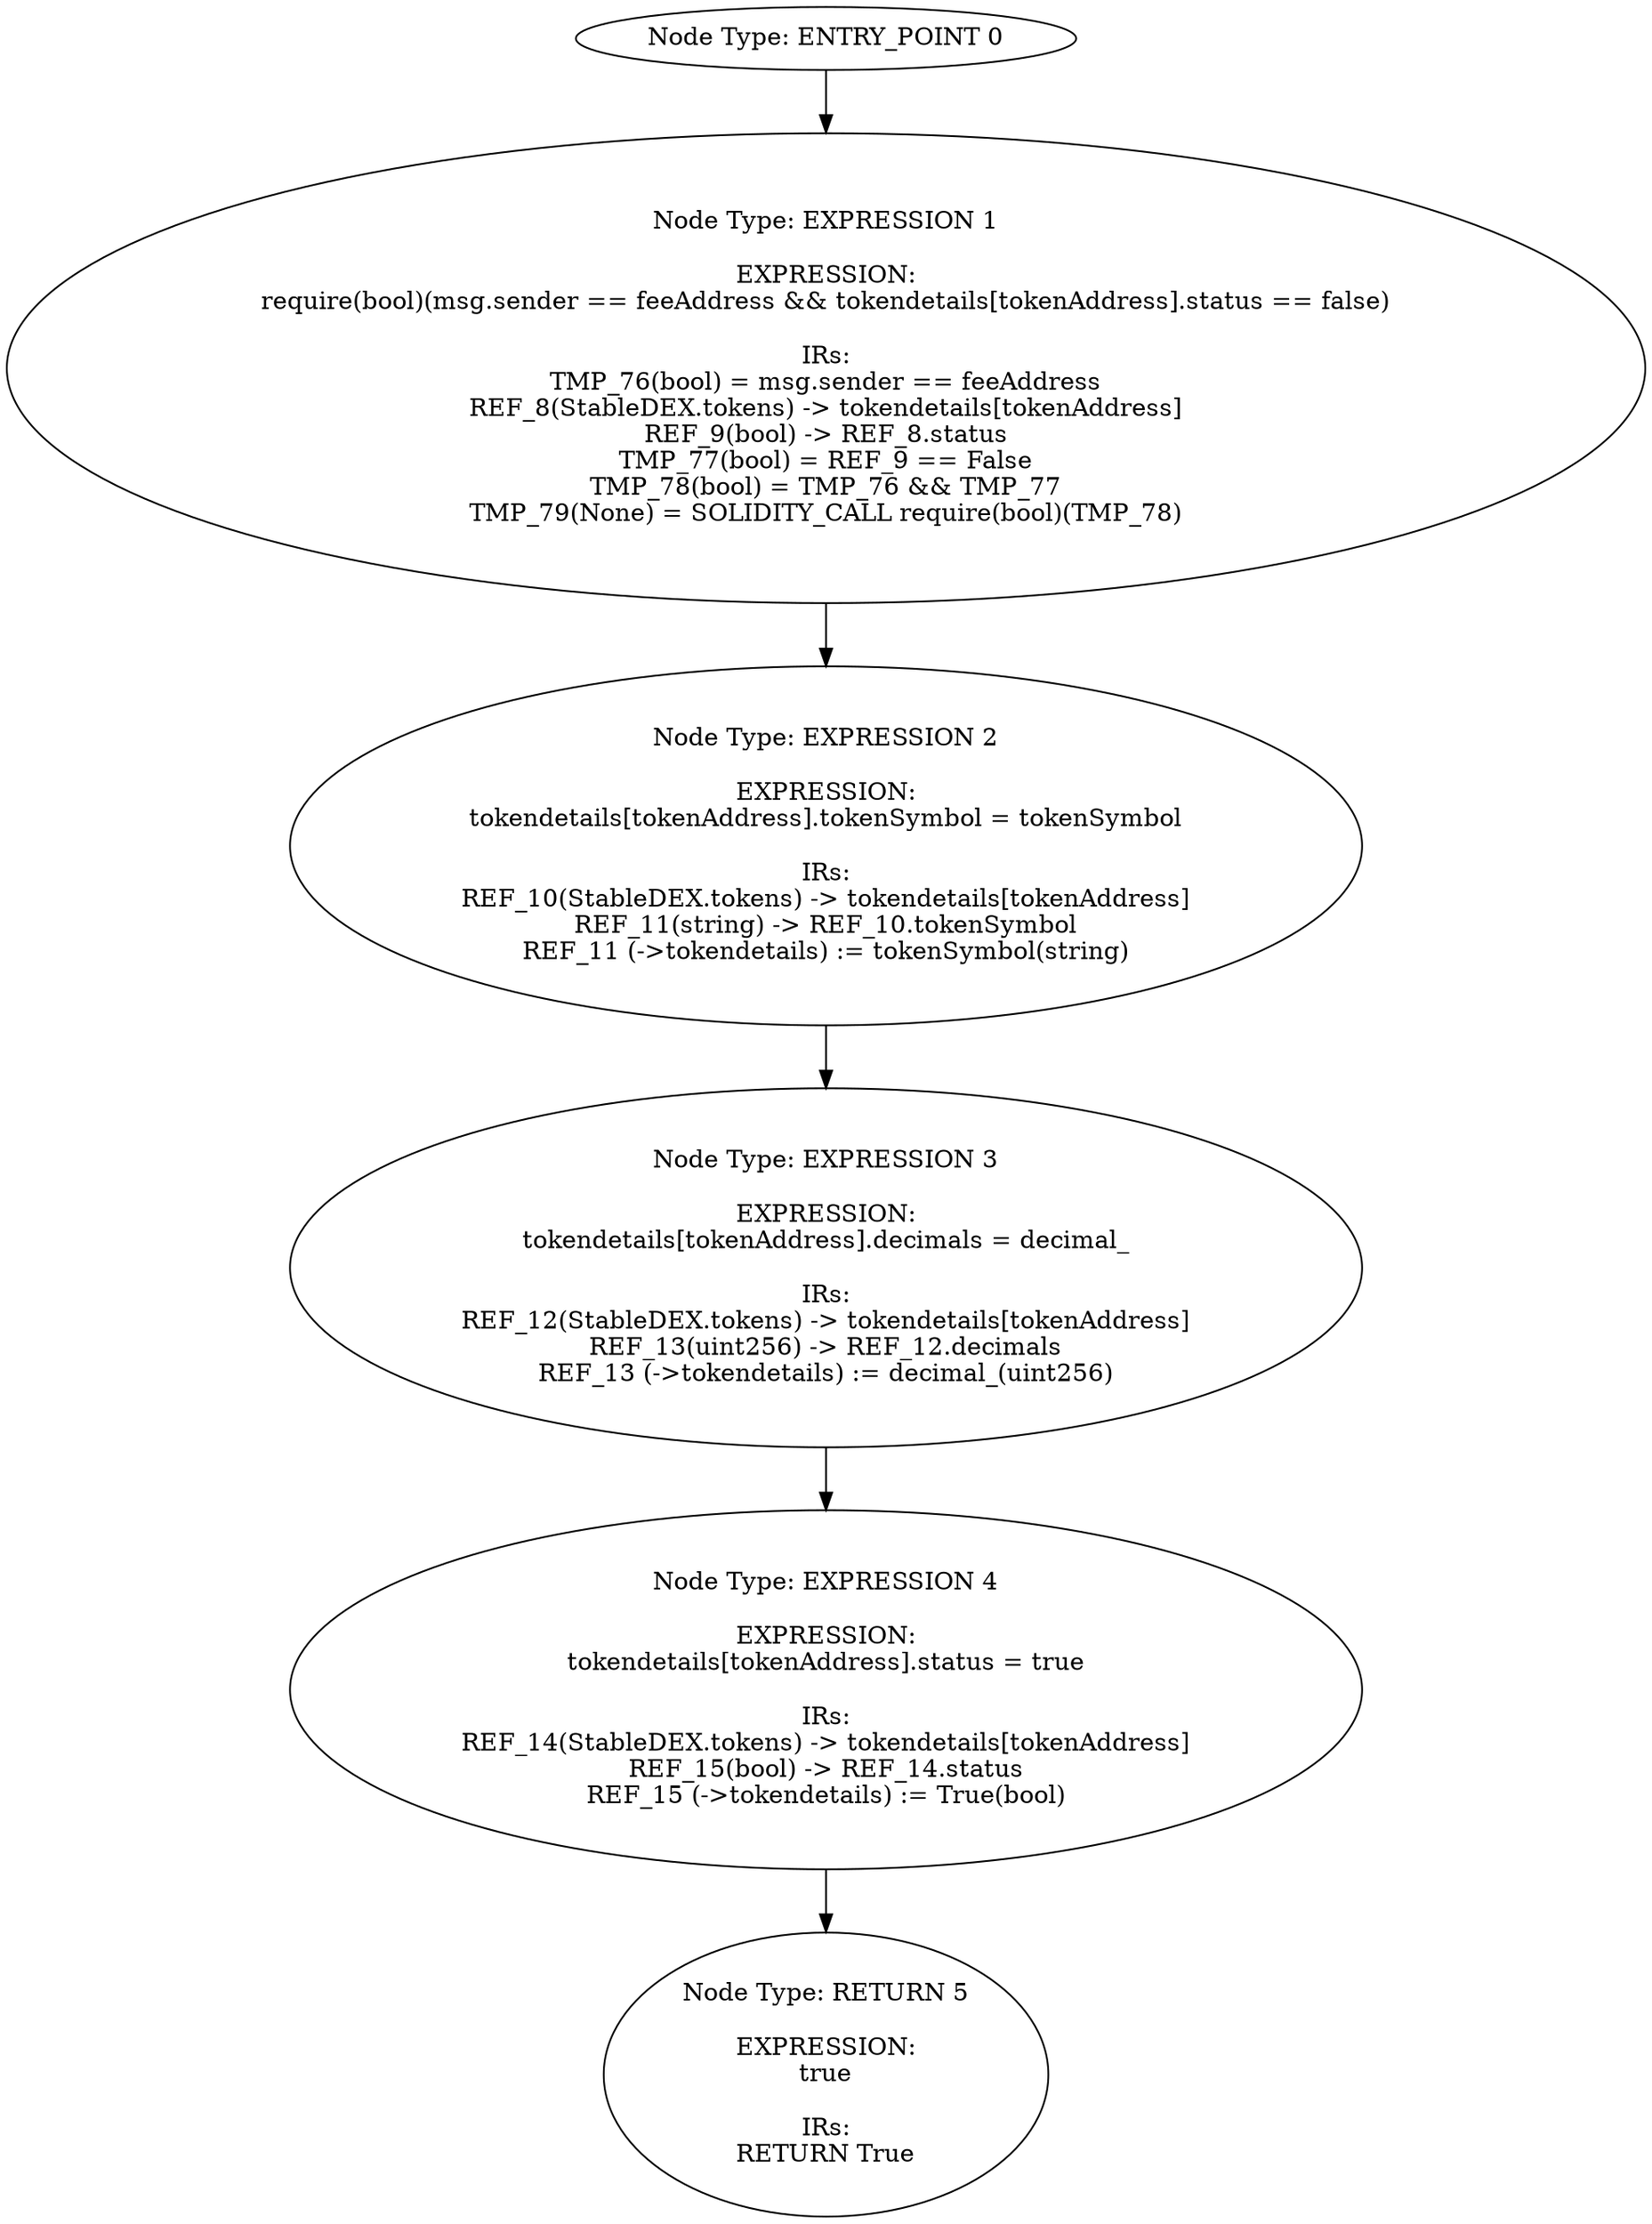 digraph{
0[label="Node Type: ENTRY_POINT 0
"];
0->1;
1[label="Node Type: EXPRESSION 1

EXPRESSION:
require(bool)(msg.sender == feeAddress && tokendetails[tokenAddress].status == false)

IRs:
TMP_76(bool) = msg.sender == feeAddress
REF_8(StableDEX.tokens) -> tokendetails[tokenAddress]
REF_9(bool) -> REF_8.status
TMP_77(bool) = REF_9 == False
TMP_78(bool) = TMP_76 && TMP_77
TMP_79(None) = SOLIDITY_CALL require(bool)(TMP_78)"];
1->2;
2[label="Node Type: EXPRESSION 2

EXPRESSION:
tokendetails[tokenAddress].tokenSymbol = tokenSymbol

IRs:
REF_10(StableDEX.tokens) -> tokendetails[tokenAddress]
REF_11(string) -> REF_10.tokenSymbol
REF_11 (->tokendetails) := tokenSymbol(string)"];
2->3;
3[label="Node Type: EXPRESSION 3

EXPRESSION:
tokendetails[tokenAddress].decimals = decimal_

IRs:
REF_12(StableDEX.tokens) -> tokendetails[tokenAddress]
REF_13(uint256) -> REF_12.decimals
REF_13 (->tokendetails) := decimal_(uint256)"];
3->4;
4[label="Node Type: EXPRESSION 4

EXPRESSION:
tokendetails[tokenAddress].status = true

IRs:
REF_14(StableDEX.tokens) -> tokendetails[tokenAddress]
REF_15(bool) -> REF_14.status
REF_15 (->tokendetails) := True(bool)"];
4->5;
5[label="Node Type: RETURN 5

EXPRESSION:
true

IRs:
RETURN True"];
}
